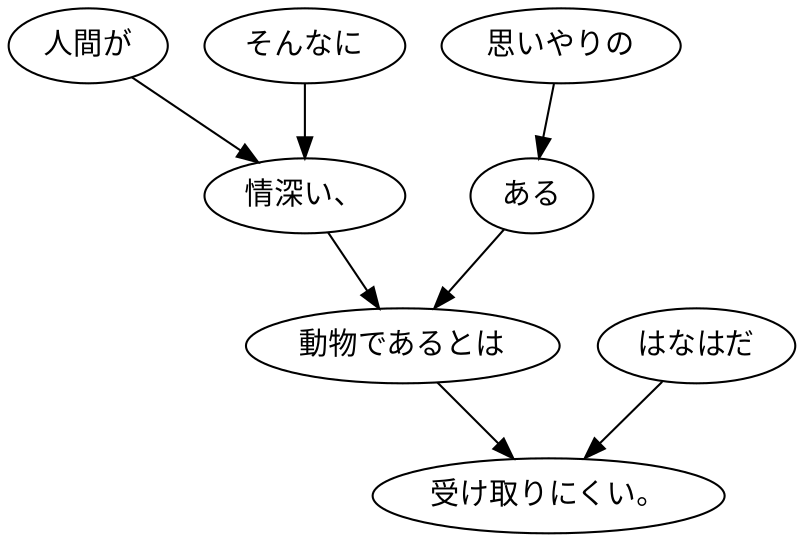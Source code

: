 digraph graph7358 {
	node0 [label="人間が"];
	node1 [label="そんなに"];
	node2 [label="情深い、"];
	node3 [label="思いやりの"];
	node4 [label="ある"];
	node5 [label="動物であるとは"];
	node6 [label="はなはだ"];
	node7 [label="受け取りにくい。"];
	node0 -> node2;
	node1 -> node2;
	node2 -> node5;
	node3 -> node4;
	node4 -> node5;
	node5 -> node7;
	node6 -> node7;
}
